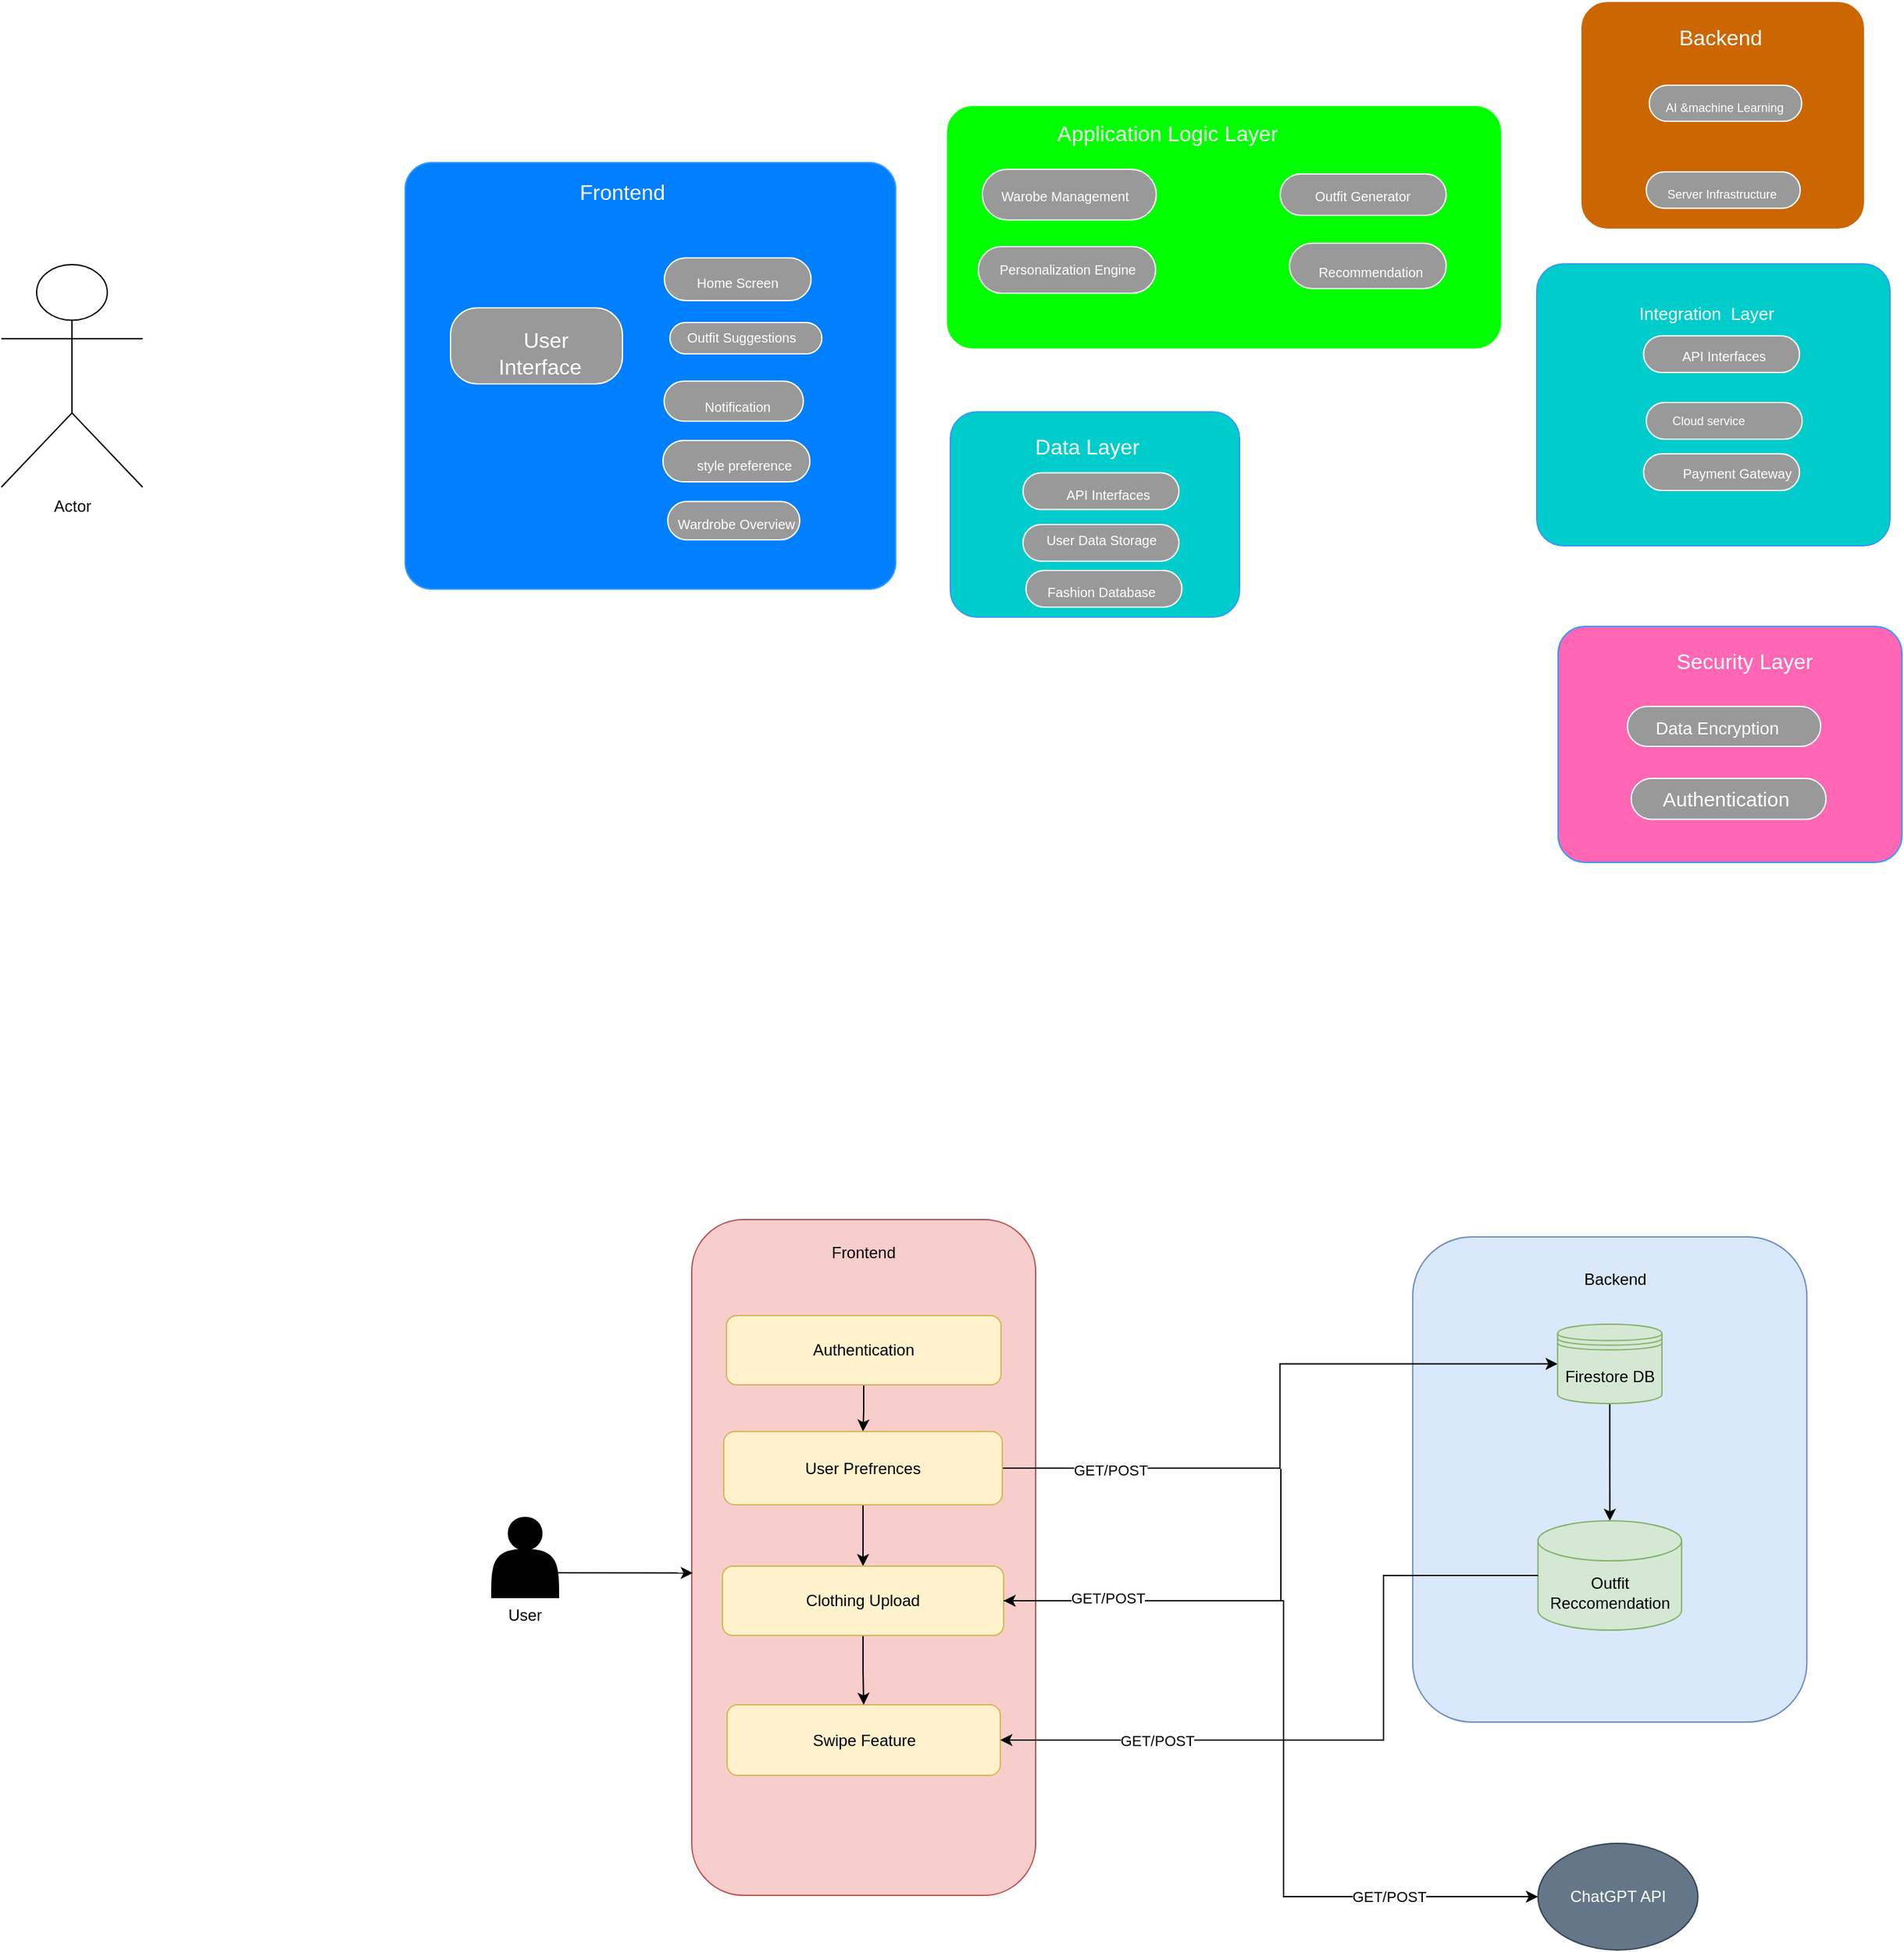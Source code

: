 <mxfile version="24.7.7">
  <diagram name="Page-1" id="jFtiHO4ad6jZevAUF7xw">
    <mxGraphModel dx="1594" dy="1760" grid="0" gridSize="10" guides="1" tooltips="1" connect="1" arrows="1" fold="1" page="0" pageScale="1" pageWidth="850" pageHeight="1100" math="0" shadow="0">
      <root>
        <mxCell id="0" />
        <mxCell id="1" parent="0" />
        <mxCell id="QwA7imb9_G3cZJTcEvYQ-18" value="" style="verticalLabelPosition=bottom;verticalAlign=top;html=1;shape=mxgraph.basic.rect;fillColor2=none;strokeWidth=1;size=20;indent=5;strokeColor=#FFFFFF;fillColor=#00FF00;rotation=0;rectStyle=rounded;" parent="1" vertex="1">
          <mxGeometry x="-238" y="-1055" width="416.75" height="183" as="geometry">
            <mxPoint x="-1" y="-1" as="offset" />
          </mxGeometry>
        </mxCell>
        <mxCell id="QwA7imb9_G3cZJTcEvYQ-128" value="" style="verticalLabelPosition=bottom;verticalAlign=top;html=1;shape=mxgraph.basic.rect;fillColor2=none;strokeWidth=1;size=20;indent=5;strokeColor=#3399FF;fillColor=#00CCCC;rotation=0;rectStyle=rounded;" parent="1" vertex="1">
          <mxGeometry x="-235" y="-825" width="217" height="154" as="geometry">
            <mxPoint x="-1" y="-1" as="offset" />
          </mxGeometry>
        </mxCell>
        <mxCell id="QwA7imb9_G3cZJTcEvYQ-142" value="" style="verticalLabelPosition=bottom;verticalAlign=top;html=1;shape=mxgraph.basic.rect;fillColor2=none;strokeWidth=1;size=20;indent=5;strokeColor=#FFFFFF;fillColor=#999999;rotation=0;rectStyle=rounded;" parent="1" vertex="1">
          <mxGeometry x="-180.49" y="-740.5" width="117" height="27.5" as="geometry">
            <mxPoint x="-1" y="-1" as="offset" />
          </mxGeometry>
        </mxCell>
        <mxCell id="QwA7imb9_G3cZJTcEvYQ-143" value="" style="verticalLabelPosition=bottom;verticalAlign=top;html=1;shape=mxgraph.basic.rect;fillColor2=none;strokeWidth=1;size=20;indent=5;strokeColor=#FFFFFF;fillColor=#999999;rotation=0;rectStyle=rounded;" parent="1" vertex="1">
          <mxGeometry x="-178.25" y="-706" width="117" height="27.5" as="geometry">
            <mxPoint x="-1" y="-1" as="offset" />
          </mxGeometry>
        </mxCell>
        <mxCell id="QwA7imb9_G3cZJTcEvYQ-130" value="" style="verticalLabelPosition=bottom;verticalAlign=top;html=1;shape=mxgraph.basic.rect;fillColor2=none;strokeWidth=1;size=20;indent=5;strokeColor=#3399FF;fillColor=#00CCCC;rotation=0;rectStyle=rounded;" parent="1" vertex="1">
          <mxGeometry x="205" y="-936" width="265" height="211.5" as="geometry">
            <mxPoint x="-1" y="-1" as="offset" />
          </mxGeometry>
        </mxCell>
        <mxCell id="QwA7imb9_G3cZJTcEvYQ-63" value="" style="verticalLabelPosition=bottom;verticalAlign=top;html=1;shape=mxgraph.basic.rect;fillColor2=none;strokeWidth=1;size=20;indent=5;strokeColor=#3399FF;fillColor=#FF66B3;rotation=0;rectStyle=rounded;" parent="1" vertex="1">
          <mxGeometry x="221" y="-664" width="258" height="177" as="geometry">
            <mxPoint x="-1" y="-1" as="offset" />
          </mxGeometry>
        </mxCell>
        <mxCell id="QwA7imb9_G3cZJTcEvYQ-15" value="" style="verticalLabelPosition=bottom;verticalAlign=top;html=1;shape=mxgraph.basic.rect;fillColor2=none;strokeWidth=1;size=20;indent=5;strokeColor=#FFFFFF;fillColor=#CC6600;rectStyle=rounded;" parent="1" vertex="1">
          <mxGeometry x="238" y="-1133" width="213" height="171" as="geometry" />
        </mxCell>
        <mxCell id="QwA7imb9_G3cZJTcEvYQ-96" value="" style="verticalLabelPosition=bottom;verticalAlign=top;html=1;shape=mxgraph.basic.rect;fillColor2=none;strokeWidth=1;size=20;indent=5;strokeColor=#FFFFFF;fillColor=#999999;rotation=0;rectStyle=rounded;" parent="1" vertex="1">
          <mxGeometry x="287.13" y="-1005" width="115.5" height="27.25" as="geometry">
            <mxPoint x="-1" y="-1" as="offset" />
          </mxGeometry>
        </mxCell>
        <mxCell id="QwA7imb9_G3cZJTcEvYQ-95" value="&lt;font style=&quot;font-size: 9px;&quot; color=&quot;#ffffff&quot;&gt;Server Infrastructure&lt;/font&gt;" style="text;strokeColor=none;fillColor=none;html=1;align=center;verticalAlign=middle;whiteSpace=wrap;rounded=0;fontSize=16;" parent="1" vertex="1">
          <mxGeometry x="284.63" y="-1002.12" width="118" height="21.5" as="geometry" />
        </mxCell>
        <mxCell id="QwA7imb9_G3cZJTcEvYQ-37" value="" style="verticalLabelPosition=bottom;verticalAlign=top;html=1;shape=mxgraph.basic.rect;fillColor2=none;strokeWidth=1;size=20;indent=5;strokeColor=#FFFFFF;fillColor=#999999;rotation=0;rectStyle=rounded;" parent="1" vertex="1">
          <mxGeometry x="12.5" y="-1003.5" width="124.5" height="31" as="geometry">
            <mxPoint x="-1" y="-1" as="offset" />
          </mxGeometry>
        </mxCell>
        <mxCell id="QwA7imb9_G3cZJTcEvYQ-12" value="&lt;div&gt;&lt;font style=&quot;font-size: 13px;&quot; color=&quot;#ffffff&quot;&gt;Integration&amp;nbsp; Layer&lt;/font&gt;&lt;/div&gt;" style="text;strokeColor=none;fillColor=none;html=1;align=center;verticalAlign=middle;whiteSpace=wrap;rounded=0;fontSize=16;sketch=1;curveFitting=1;jiggle=2;" parent="1" vertex="1">
          <mxGeometry x="265" y="-917.5" width="134.75" height="35" as="geometry" />
        </mxCell>
        <mxCell id="QwA7imb9_G3cZJTcEvYQ-13" value="" style="verticalLabelPosition=bottom;verticalAlign=top;html=1;shape=mxgraph.basic.rect;fillColor2=none;strokeWidth=1;size=20;indent=5;strokeColor=#3399FF;fillColor=#007FFF;rotation=0;rectStyle=rounded;" parent="1" vertex="1">
          <mxGeometry x="-644" y="-1012" width="368" height="320" as="geometry">
            <mxPoint x="-1" y="-1" as="offset" />
          </mxGeometry>
        </mxCell>
        <mxCell id="QwA7imb9_G3cZJTcEvYQ-17" value="&lt;font color=&quot;#ffffff&quot;&gt;Frontend&lt;/font&gt;" style="text;strokeColor=none;fillColor=none;html=1;align=center;verticalAlign=middle;whiteSpace=wrap;rounded=0;fontSize=16;" parent="1" vertex="1">
          <mxGeometry x="-511" y="-1005" width="60" height="30" as="geometry" />
        </mxCell>
        <mxCell id="QwA7imb9_G3cZJTcEvYQ-20" value="" style="verticalLabelPosition=bottom;verticalAlign=top;html=1;shape=mxgraph.basic.rect;fillColor2=none;strokeWidth=1;size=20;indent=5;strokeColor=#FFFFFF;fillColor=#999999;rotation=0;rectStyle=rounded;" parent="1" vertex="1">
          <mxGeometry x="-605" y="-953" width="129" height="57" as="geometry">
            <mxPoint x="-1" y="-1" as="offset" />
          </mxGeometry>
        </mxCell>
        <mxCell id="QwA7imb9_G3cZJTcEvYQ-22" value="" style="verticalLabelPosition=bottom;verticalAlign=top;html=1;shape=mxgraph.basic.rect;fillColor2=none;strokeWidth=1;size=20;indent=5;strokeColor=#FFFFFF;fillColor=#999999;rotation=0;rectStyle=rounded;" parent="1" vertex="1">
          <mxGeometry x="-432" y="-878" width="104.5" height="30" as="geometry">
            <mxPoint x="-1" y="-1" as="offset" />
          </mxGeometry>
        </mxCell>
        <mxCell id="QwA7imb9_G3cZJTcEvYQ-23" value="" style="verticalLabelPosition=bottom;verticalAlign=top;html=1;shape=mxgraph.basic.rect;fillColor2=none;strokeWidth=1;size=20;indent=5;strokeColor=#FFFFFF;fillColor=#999999;rotation=0;rectStyle=rounded;" parent="1" vertex="1">
          <mxGeometry x="-353" y="-750" width="69" height="27.5" as="geometry">
            <mxPoint x="-1" y="-1" as="offset" />
          </mxGeometry>
        </mxCell>
        <mxCell id="QwA7imb9_G3cZJTcEvYQ-24" value="" style="verticalLabelPosition=bottom;verticalAlign=top;html=1;shape=mxgraph.basic.rect;fillColor2=none;strokeWidth=1;size=20;indent=5;strokeColor=#FFFFFF;fillColor=#999999;rotation=0;rectStyle=rounded;" parent="1" vertex="1">
          <mxGeometry x="-432" y="-926.5" width="114" height="23.5" as="geometry">
            <mxPoint x="-1" y="-1" as="offset" />
          </mxGeometry>
        </mxCell>
        <mxCell id="QwA7imb9_G3cZJTcEvYQ-26" value="&lt;font color=&quot;#ffffff&quot;&gt;&amp;nbsp;User Interface&amp;nbsp;&lt;/font&gt;" style="text;strokeColor=none;fillColor=none;html=1;align=center;verticalAlign=middle;whiteSpace=wrap;rounded=0;fontSize=16;" parent="1" vertex="1">
          <mxGeometry x="-587" y="-951" width="93" height="53" as="geometry" />
        </mxCell>
        <mxCell id="QwA7imb9_G3cZJTcEvYQ-27" value="&lt;font color=&quot;#ffffff&quot;&gt;&amp;nbsp;User Interface&amp;nbsp;&lt;/font&gt;" style="text;strokeColor=none;fillColor=none;html=1;align=center;verticalAlign=middle;whiteSpace=wrap;rounded=0;fontSize=16;" parent="1" vertex="1">
          <mxGeometry x="-479" y="-775.5" width="93" height="53" as="geometry" />
        </mxCell>
        <mxCell id="QwA7imb9_G3cZJTcEvYQ-28" value="" style="verticalLabelPosition=bottom;verticalAlign=top;html=1;shape=mxgraph.basic.rect;fillColor2=none;strokeWidth=1;size=20;indent=5;strokeColor=#FFFFFF;fillColor=#999999;rotation=0;rectStyle=rounded;" parent="1" vertex="1">
          <mxGeometry x="-426" y="-979" width="110" height="32" as="geometry">
            <mxPoint x="-1" y="-1" as="offset" />
          </mxGeometry>
        </mxCell>
        <mxCell id="QwA7imb9_G3cZJTcEvYQ-29" value="&lt;font style=&quot;font-size: 10px;&quot; color=&quot;#ffffff&quot;&gt;&amp;nbsp;User Interface&amp;nbsp;&lt;/font&gt;" style="text;strokeColor=none;fillColor=none;html=1;align=center;verticalAlign=middle;whiteSpace=wrap;rounded=0;fontSize=16;" parent="1" vertex="1">
          <mxGeometry x="-407.25" y="-982" width="81" height="35" as="geometry" />
        </mxCell>
        <mxCell id="QwA7imb9_G3cZJTcEvYQ-30" value="&lt;font style=&quot;font-size: 10px;&quot; color=&quot;#ffffff&quot;&gt;&amp;nbsp;User Interface&amp;nbsp;&lt;/font&gt;" style="text;strokeColor=none;fillColor=none;html=1;align=center;verticalAlign=middle;whiteSpace=wrap;rounded=0;fontSize=16;" parent="1" vertex="1">
          <mxGeometry x="-418.75" y="-943.25" width="92.5" height="57" as="geometry" />
        </mxCell>
        <mxCell id="QwA7imb9_G3cZJTcEvYQ-31" value="&lt;font style=&quot;font-size: 10px;&quot; color=&quot;#ffffff&quot;&gt;&amp;nbsp;User Interface&amp;nbsp;&lt;/font&gt;" style="text;strokeColor=none;fillColor=none;html=1;align=center;verticalAlign=middle;whiteSpace=wrap;rounded=0;fontSize=16;" parent="1" vertex="1">
          <mxGeometry x="-426.25" y="-889.5" width="93" height="53" as="geometry" />
        </mxCell>
        <mxCell id="QwA7imb9_G3cZJTcEvYQ-32" value="" style="verticalLabelPosition=bottom;verticalAlign=top;html=1;shape=mxgraph.basic.rect;fillColor2=none;strokeWidth=1;size=20;indent=5;strokeColor=#FFFFFF;fillColor=#999999;rotation=0;rectStyle=rounded;" parent="1" vertex="1">
          <mxGeometry x="-437" y="-832.5" width="83" height="30.5" as="geometry">
            <mxPoint x="-1" y="-1" as="offset" />
          </mxGeometry>
        </mxCell>
        <mxCell id="QwA7imb9_G3cZJTcEvYQ-33" value="" style="verticalLabelPosition=bottom;verticalAlign=top;html=1;shape=mxgraph.basic.rect;fillColor2=none;strokeWidth=1;size=20;indent=5;strokeColor=#FFFFFF;fillColor=#999999;rotation=0;rectStyle=rounded;" parent="1" vertex="1">
          <mxGeometry x="-623.5" y="-849.25" width="166" height="64" as="geometry">
            <mxPoint x="-1" y="-1" as="offset" />
          </mxGeometry>
        </mxCell>
        <mxCell id="QwA7imb9_G3cZJTcEvYQ-60" value="" style="verticalLabelPosition=bottom;verticalAlign=top;html=1;shape=mxgraph.basic.rect;fillColor2=none;strokeWidth=1;size=20;indent=5;strokeColor=#3399FF;fillColor=#007FFF;rotation=0;rectStyle=rounded;" parent="1" vertex="1">
          <mxGeometry x="-644" y="-1012" width="368" height="320" as="geometry">
            <mxPoint x="-1" y="-1" as="offset" />
          </mxGeometry>
        </mxCell>
        <mxCell id="QwA7imb9_G3cZJTcEvYQ-62" value="&lt;font color=&quot;#ffffff&quot;&gt;Frontend&lt;/font&gt;" style="text;strokeColor=none;fillColor=none;html=1;align=center;verticalAlign=middle;whiteSpace=wrap;rounded=0;fontSize=16;" parent="1" vertex="1">
          <mxGeometry x="-511" y="-1005" width="60" height="30" as="geometry" />
        </mxCell>
        <mxCell id="QwA7imb9_G3cZJTcEvYQ-64" value="&lt;font color=&quot;#ffffff&quot;&gt;Backend&lt;/font&gt;" style="text;strokeColor=none;fillColor=none;html=1;align=center;verticalAlign=middle;whiteSpace=wrap;rounded=0;fontSize=16;" parent="1" vertex="1">
          <mxGeometry x="313" y="-1121" width="60" height="30" as="geometry" />
        </mxCell>
        <mxCell id="QwA7imb9_G3cZJTcEvYQ-65" value="" style="verticalLabelPosition=bottom;verticalAlign=top;html=1;shape=mxgraph.basic.rect;fillColor2=none;strokeWidth=1;size=20;indent=5;strokeColor=#FFFFFF;fillColor=#999999;rotation=0;rectStyle=rounded;" parent="1" vertex="1">
          <mxGeometry x="-610" y="-903" width="129" height="57" as="geometry">
            <mxPoint x="-1" y="-1" as="offset" />
          </mxGeometry>
        </mxCell>
        <mxCell id="QwA7imb9_G3cZJTcEvYQ-66" value="" style="verticalLabelPosition=bottom;verticalAlign=top;html=1;shape=mxgraph.basic.rect;fillColor2=none;strokeWidth=1;size=20;indent=5;strokeColor=#FFFFFF;fillColor=#999999;rotation=0;rectStyle=rounded;" parent="1" vertex="1">
          <mxGeometry x="-449.75" y="-848" width="104.5" height="30" as="geometry">
            <mxPoint x="-1" y="-1" as="offset" />
          </mxGeometry>
        </mxCell>
        <mxCell id="QwA7imb9_G3cZJTcEvYQ-68" value="" style="verticalLabelPosition=bottom;verticalAlign=top;html=1;shape=mxgraph.basic.rect;fillColor2=none;strokeWidth=1;size=20;indent=5;strokeColor=#FFFFFF;fillColor=#999999;rotation=0;rectStyle=rounded;" parent="1" vertex="1">
          <mxGeometry x="-445.37" y="-892" width="114" height="23.5" as="geometry">
            <mxPoint x="-1" y="-1" as="offset" />
          </mxGeometry>
        </mxCell>
        <mxCell id="QwA7imb9_G3cZJTcEvYQ-69" value="&lt;font color=&quot;#ffffff&quot;&gt;&amp;nbsp;User Interface&amp;nbsp;&lt;/font&gt;" style="text;strokeColor=none;fillColor=none;html=1;align=center;verticalAlign=middle;whiteSpace=wrap;rounded=0;fontSize=16;" parent="1" vertex="1">
          <mxGeometry x="-587" y="-896" width="93" height="53" as="geometry" />
        </mxCell>
        <mxCell id="QwA7imb9_G3cZJTcEvYQ-71" value="" style="verticalLabelPosition=bottom;verticalAlign=top;html=1;shape=mxgraph.basic.rect;fillColor2=none;strokeWidth=1;size=20;indent=5;strokeColor=#FFFFFF;fillColor=#999999;rotation=0;rectStyle=rounded;" parent="1" vertex="1">
          <mxGeometry x="-449.5" y="-940.5" width="110" height="32" as="geometry">
            <mxPoint x="-1" y="-1" as="offset" />
          </mxGeometry>
        </mxCell>
        <mxCell id="QwA7imb9_G3cZJTcEvYQ-72" value="&lt;font style=&quot;font-size: 10px;&quot; color=&quot;#ffffff&quot;&gt;Home Screen&lt;/font&gt;" style="text;strokeColor=none;fillColor=none;html=1;align=center;verticalAlign=middle;whiteSpace=wrap;rounded=0;fontSize=16;" parent="1" vertex="1">
          <mxGeometry x="-435" y="-942" width="81" height="35" as="geometry" />
        </mxCell>
        <mxCell id="QwA7imb9_G3cZJTcEvYQ-73" value="&lt;font color=&quot;#ffffff&quot;&gt;&lt;span style=&quot;font-size: 10px;&quot;&gt;Outfit Suggestions&lt;/span&gt;&lt;/font&gt;" style="text;strokeColor=none;fillColor=none;html=1;align=center;verticalAlign=middle;whiteSpace=wrap;rounded=0;fontSize=16;" parent="1" vertex="1">
          <mxGeometry x="-437.75" y="-911.5" width="92.5" height="57" as="geometry" />
        </mxCell>
        <mxCell id="QwA7imb9_G3cZJTcEvYQ-74" value="&lt;font color=&quot;#ffffff&quot;&gt;&lt;span style=&quot;font-size: 10px;&quot;&gt;Notification&lt;/span&gt;&lt;/font&gt;" style="text;strokeColor=none;fillColor=none;html=1;align=center;verticalAlign=middle;whiteSpace=wrap;rounded=0;fontSize=16;" parent="1" vertex="1">
          <mxGeometry x="-441" y="-857.5" width="93" height="53" as="geometry" />
        </mxCell>
        <mxCell id="QwA7imb9_G3cZJTcEvYQ-75" value="" style="verticalLabelPosition=bottom;verticalAlign=top;html=1;shape=mxgraph.basic.rect;fillColor2=none;strokeWidth=1;size=20;indent=19.6;strokeColor=#FFFFFF;fillColor=#999999;rotation=0;rectStyle=rounded;" parent="1" vertex="1">
          <mxGeometry x="-450.62" y="-803.5" width="110.25" height="31" as="geometry">
            <mxPoint x="-1" y="-1" as="offset" />
          </mxGeometry>
        </mxCell>
        <mxCell id="QwA7imb9_G3cZJTcEvYQ-76" value="" style="verticalLabelPosition=bottom;verticalAlign=top;html=1;shape=mxgraph.basic.rect;fillColor2=none;strokeWidth=1;size=20;indent=5;strokeColor=#FFFFFF;fillColor=#999999;rotation=0;rectStyle=rounded;" parent="1" vertex="1">
          <mxGeometry x="-447" y="-757.75" width="99" height="28.75" as="geometry">
            <mxPoint x="-1" y="-1" as="offset" />
          </mxGeometry>
        </mxCell>
        <mxCell id="QwA7imb9_G3cZJTcEvYQ-77" value="&lt;font style=&quot;font-size: 10px;&quot; color=&quot;#ffffff&quot;&gt;Wardrobe Overview&lt;/font&gt;" style="text;strokeColor=none;fillColor=none;html=1;align=center;verticalAlign=middle;whiteSpace=wrap;rounded=0;fontSize=16;" parent="1" vertex="1">
          <mxGeometry x="-473.38" y="-769.87" width="155.38" height="53" as="geometry" />
        </mxCell>
        <mxCell id="QwA7imb9_G3cZJTcEvYQ-79" value="&lt;font style=&quot;font-size: 10px;&quot; color=&quot;#ffffff&quot;&gt;style preference&amp;nbsp;&lt;/font&gt;" style="text;strokeColor=none;fillColor=none;html=1;align=center;verticalAlign=middle;whiteSpace=wrap;rounded=0;fontSize=16;" parent="1" vertex="1">
          <mxGeometry x="-436.37" y="-812.5" width="96" height="50" as="geometry" />
        </mxCell>
        <mxCell id="QwA7imb9_G3cZJTcEvYQ-91" value="&lt;font style=&quot;font-size: 16px;&quot; color=&quot;#ffffff&quot;&gt;Security Layer&lt;/font&gt;" style="text;strokeColor=none;fillColor=none;html=1;align=center;verticalAlign=middle;whiteSpace=wrap;rounded=0;fontSize=16;" parent="1" vertex="1">
          <mxGeometry x="289.37" y="-668" width="143.5" height="59" as="geometry" />
        </mxCell>
        <mxCell id="QwA7imb9_G3cZJTcEvYQ-92" value="" style="verticalLabelPosition=bottom;verticalAlign=top;html=1;shape=mxgraph.basic.rect;fillColor2=none;strokeWidth=1;size=20;indent=5;strokeColor=#FFFFFF;fillColor=#999999;rotation=0;rectStyle=rounded;" parent="1" vertex="1">
          <mxGeometry x="289.37" y="-1070" width="114.37" height="27" as="geometry">
            <mxPoint x="-1" y="-1" as="offset" />
          </mxGeometry>
        </mxCell>
        <mxCell id="QwA7imb9_G3cZJTcEvYQ-93" value="&lt;font style=&quot;font-size: 9px;&quot; color=&quot;#ffffff&quot;&gt;AI &amp;amp;machine Learning&lt;/font&gt;" style="text;strokeColor=none;fillColor=none;html=1;align=center;verticalAlign=middle;whiteSpace=wrap;rounded=0;fontSize=16;" parent="1" vertex="1">
          <mxGeometry x="282.63" y="-1077.37" width="126" height="41.75" as="geometry" />
        </mxCell>
        <mxCell id="QwA7imb9_G3cZJTcEvYQ-97" value="" style="verticalLabelPosition=bottom;verticalAlign=top;html=1;shape=mxgraph.basic.rect;fillColor2=none;strokeWidth=1;size=20;indent=5;strokeColor=#FFFFFF;fillColor=#999999;rotation=0;rectStyle=rounded;" parent="1" vertex="1">
          <mxGeometry x="273" y="-604" width="145" height="30" as="geometry">
            <mxPoint x="-1" y="-1" as="offset" />
          </mxGeometry>
        </mxCell>
        <mxCell id="QwA7imb9_G3cZJTcEvYQ-94" value="&lt;font style=&quot;font-size: 13px;&quot;&gt;&lt;font style=&quot;font-size: 13px;&quot; color=&quot;#ffffff&quot;&gt;Data Encry&lt;/font&gt;&lt;font style=&quot;font-size: 13px;&quot; color=&quot;#ffffff&quot;&gt;ption&lt;/font&gt;&lt;/font&gt;" style="text;strokeColor=none;fillColor=none;html=1;align=center;verticalAlign=middle;whiteSpace=wrap;rounded=0;fontSize=16;" parent="1" vertex="1">
          <mxGeometry x="223" y="-597.5" width="234.75" height="17" as="geometry" />
        </mxCell>
        <mxCell id="QwA7imb9_G3cZJTcEvYQ-104" value="" style="verticalLabelPosition=bottom;verticalAlign=top;html=1;shape=mxgraph.basic.rect;fillColor2=none;strokeWidth=1;size=20;indent=5;strokeColor=#FFFFFF;fillColor=#999999;rotation=0;rectStyle=rounded;" parent="1" vertex="1">
          <mxGeometry x="275.81" y="-550" width="146.19" height="30.75" as="geometry">
            <mxPoint x="-1" y="-1" as="offset" />
          </mxGeometry>
        </mxCell>
        <mxCell id="QwA7imb9_G3cZJTcEvYQ-105" value="&lt;font style=&quot;font-size: 15px;&quot; color=&quot;#ffffff&quot;&gt;Authentication&lt;/font&gt;" style="text;strokeColor=none;fillColor=none;html=1;align=center;verticalAlign=middle;whiteSpace=wrap;rounded=0;fontSize=16;" parent="1" vertex="1">
          <mxGeometry x="313" y="-543.12" width="67.5" height="17" as="geometry" />
        </mxCell>
        <mxCell id="QwA7imb9_G3cZJTcEvYQ-107" value="" style="verticalLabelPosition=bottom;verticalAlign=top;html=1;shape=mxgraph.basic.rect;fillColor2=none;strokeWidth=1;size=20;indent=5;strokeColor=#FFFFFF;fillColor=#999999;rotation=0;rectStyle=rounded;" parent="1" vertex="1">
          <mxGeometry x="285.13" y="-882" width="117" height="27.5" as="geometry">
            <mxPoint x="-1" y="-1" as="offset" />
          </mxGeometry>
        </mxCell>
        <mxCell id="QwA7imb9_G3cZJTcEvYQ-108" value="&lt;font size=&quot;1&quot; color=&quot;#ffffff&quot;&gt;API Interfaces&lt;/font&gt;" style="text;strokeColor=none;fillColor=none;html=1;align=center;verticalAlign=middle;whiteSpace=wrap;rounded=0;fontSize=16;" parent="1" vertex="1">
          <mxGeometry x="289.37" y="-878" width="112.51" height="17" as="geometry" />
        </mxCell>
        <mxCell id="QwA7imb9_G3cZJTcEvYQ-125" value="" style="verticalLabelPosition=bottom;verticalAlign=top;html=1;shape=mxgraph.basic.rect;fillColor2=none;strokeWidth=1;size=20;indent=5;strokeColor=#FFFFFF;fillColor=#999999;rotation=0;rectStyle=rounded;" parent="1" vertex="1">
          <mxGeometry x="-211" y="-1007" width="130.5" height="38" as="geometry">
            <mxPoint x="-1" y="-1" as="offset" />
          </mxGeometry>
        </mxCell>
        <mxCell id="QwA7imb9_G3cZJTcEvYQ-126" value="&lt;font color=&quot;#ffffff&quot;&gt;Application Logic Layer&lt;/font&gt;" style="text;strokeColor=none;fillColor=none;html=1;align=center;verticalAlign=middle;whiteSpace=wrap;rounded=0;fontSize=16;" parent="1" vertex="1">
          <mxGeometry x="-167.49" y="-1055" width="190.49" height="42" as="geometry" />
        </mxCell>
        <mxCell id="QwA7imb9_G3cZJTcEvYQ-129" value="&lt;div&gt;&lt;font color=&quot;#ffffff&quot;&gt;Data Layer&amp;nbsp;&lt;/font&gt;&lt;/div&gt;" style="text;strokeColor=none;fillColor=none;html=1;align=center;verticalAlign=middle;whiteSpace=wrap;rounded=0;fontSize=16;sketch=1;curveFitting=1;jiggle=2;" parent="1" vertex="1">
          <mxGeometry x="-180.5" y="-814" width="100" height="30" as="geometry" />
        </mxCell>
        <mxCell id="QwA7imb9_G3cZJTcEvYQ-133" value="" style="verticalLabelPosition=bottom;verticalAlign=top;html=1;shape=mxgraph.basic.rect;fillColor2=none;strokeWidth=1;size=20;indent=5;strokeColor=#FFFFFF;fillColor=#999999;rotation=0;rectStyle=rounded;" parent="1" vertex="1">
          <mxGeometry x="287.13" y="-832" width="117" height="27.5" as="geometry">
            <mxPoint x="-1" y="-1" as="offset" />
          </mxGeometry>
        </mxCell>
        <mxCell id="QwA7imb9_G3cZJTcEvYQ-134" value="" style="verticalLabelPosition=bottom;verticalAlign=top;html=1;shape=mxgraph.basic.rect;fillColor2=none;strokeWidth=1;size=20;indent=5;strokeColor=#FFFFFF;fillColor=#999999;rotation=0;rectStyle=rounded;" parent="1" vertex="1">
          <mxGeometry x="285.13" y="-793.5" width="117" height="27.5" as="geometry">
            <mxPoint x="-1" y="-1" as="offset" />
          </mxGeometry>
        </mxCell>
        <mxCell id="QwA7imb9_G3cZJTcEvYQ-135" value="&lt;font style=&quot;font-size: 9px;&quot; color=&quot;#ffffff&quot;&gt;Cloud service&lt;/font&gt;" style="text;strokeColor=none;fillColor=none;html=1;align=center;verticalAlign=middle;whiteSpace=wrap;rounded=0;fontSize=16;" parent="1" vertex="1">
          <mxGeometry x="270.13" y="-829.5" width="127.51" height="17" as="geometry" />
        </mxCell>
        <mxCell id="QwA7imb9_G3cZJTcEvYQ-136" value="" style="verticalLabelPosition=bottom;verticalAlign=top;html=1;shape=mxgraph.basic.rect;fillColor2=none;strokeWidth=1;size=20;indent=5;strokeColor=#FFFFFF;fillColor=#999999;rotation=0;rectStyle=rounded;" parent="1" vertex="1">
          <mxGeometry x="-180.5" y="-779.25" width="117" height="27.5" as="geometry">
            <mxPoint x="-1" y="-1" as="offset" />
          </mxGeometry>
        </mxCell>
        <mxCell id="QwA7imb9_G3cZJTcEvYQ-137" value="&lt;font size=&quot;1&quot; color=&quot;#ffffff&quot;&gt;Payment Gateway&lt;/font&gt;" style="text;strokeColor=none;fillColor=none;html=1;align=center;verticalAlign=middle;whiteSpace=wrap;rounded=0;fontSize=16;" parent="1" vertex="1">
          <mxGeometry x="298.62" y="-789.5" width="112.51" height="17" as="geometry" />
        </mxCell>
        <mxCell id="QwA7imb9_G3cZJTcEvYQ-138" value="&lt;font size=&quot;1&quot; color=&quot;#ffffff&quot;&gt;API Interfaces&lt;/font&gt;" style="text;strokeColor=none;fillColor=none;html=1;align=center;verticalAlign=middle;whiteSpace=wrap;rounded=0;fontSize=16;" parent="1" vertex="1">
          <mxGeometry x="-172.75" y="-774" width="112.51" height="17" as="geometry" />
        </mxCell>
        <mxCell id="QwA7imb9_G3cZJTcEvYQ-141" value="&lt;font size=&quot;1&quot; color=&quot;#ffffff&quot;&gt;Fashion Database&lt;/font&gt;" style="text;strokeColor=none;fillColor=none;html=1;align=center;verticalAlign=middle;whiteSpace=wrap;rounded=0;fontSize=16;" parent="1" vertex="1">
          <mxGeometry x="-178.25" y="-700.75" width="112.51" height="17" as="geometry" />
        </mxCell>
        <mxCell id="QwA7imb9_G3cZJTcEvYQ-139" value="&lt;font size=&quot;1&quot; color=&quot;#ffffff&quot;&gt;User Data Storage&lt;/font&gt;" style="text;strokeColor=none;fillColor=none;html=1;align=center;verticalAlign=middle;whiteSpace=wrap;rounded=0;fontSize=16;" parent="1" vertex="1">
          <mxGeometry x="-178.25" y="-740" width="112.51" height="17" as="geometry" />
        </mxCell>
        <mxCell id="QwA7imb9_G3cZJTcEvYQ-144" style="edgeStyle=none;curved=1;rounded=0;orthogonalLoop=1;jettySize=auto;html=1;exitX=0.75;exitY=1;exitDx=0;exitDy=0;fontSize=12;startSize=8;endSize=8;" parent="1" source="QwA7imb9_G3cZJTcEvYQ-139" target="QwA7imb9_G3cZJTcEvYQ-139" edge="1">
          <mxGeometry relative="1" as="geometry" />
        </mxCell>
        <mxCell id="QwA7imb9_G3cZJTcEvYQ-145" value="&lt;font size=&quot;1&quot; color=&quot;#ffffff&quot;&gt;Warobe Management&amp;nbsp;&lt;/font&gt;" style="text;strokeColor=none;fillColor=none;html=1;align=center;verticalAlign=middle;whiteSpace=wrap;rounded=0;fontSize=16;" parent="1" vertex="1">
          <mxGeometry x="-204" y="-998" width="112.51" height="17" as="geometry" />
        </mxCell>
        <mxCell id="QwA7imb9_G3cZJTcEvYQ-146" value="" style="verticalLabelPosition=bottom;verticalAlign=top;html=1;shape=mxgraph.basic.rect;fillColor2=none;strokeWidth=1;size=20;indent=5;strokeColor=#FFFFFF;fillColor=#999999;rotation=0;rectStyle=rounded;" parent="1" vertex="1">
          <mxGeometry x="-214" y="-949" width="133" height="35" as="geometry">
            <mxPoint x="-1" y="-1" as="offset" />
          </mxGeometry>
        </mxCell>
        <mxCell id="QwA7imb9_G3cZJTcEvYQ-148" value="" style="verticalLabelPosition=bottom;verticalAlign=top;html=1;shape=mxgraph.basic.rect;fillColor2=none;strokeWidth=1;size=20;indent=5;strokeColor=#FFFFFF;fillColor=#999999;rotation=0;rectStyle=rounded;" parent="1" vertex="1">
          <mxGeometry x="19.5" y="-951.5" width="117.5" height="34" as="geometry">
            <mxPoint x="-1" y="-1" as="offset" />
          </mxGeometry>
        </mxCell>
        <mxCell id="QwA7imb9_G3cZJTcEvYQ-149" value="&lt;font size=&quot;1&quot; color=&quot;#ffffff&quot;&gt;Outfit Generator&lt;/font&gt;" style="text;strokeColor=none;fillColor=none;html=1;align=center;verticalAlign=middle;whiteSpace=wrap;rounded=0;fontSize=16;" parent="1" vertex="1">
          <mxGeometry x="18.49" y="-998" width="112.51" height="17" as="geometry" />
        </mxCell>
        <mxCell id="QwA7imb9_G3cZJTcEvYQ-150" value="&lt;font size=&quot;1&quot; color=&quot;#ffffff&quot;&gt;Recommendation&lt;/font&gt;" style="text;strokeColor=none;fillColor=none;html=1;align=center;verticalAlign=middle;whiteSpace=wrap;rounded=0;fontSize=16;" parent="1" vertex="1">
          <mxGeometry x="24.49" y="-940.5" width="112.51" height="17" as="geometry" />
        </mxCell>
        <mxCell id="QwA7imb9_G3cZJTcEvYQ-151" value="&lt;font size=&quot;1&quot; color=&quot;#ffffff&quot;&gt;Personalization Engine&amp;nbsp;&lt;/font&gt;" style="text;strokeColor=none;fillColor=none;html=1;align=center;verticalAlign=middle;whiteSpace=wrap;rounded=0;fontSize=16;" parent="1" vertex="1">
          <mxGeometry x="-202.01" y="-943" width="112.51" height="17" as="geometry" />
        </mxCell>
        <mxCell id="QwA7imb9_G3cZJTcEvYQ-155" style="edgeStyle=none;curved=1;rounded=0;orthogonalLoop=1;jettySize=auto;html=1;exitX=0.75;exitY=0;exitDx=0;exitDy=0;fontSize=12;startSize=8;endSize=8;" parent="1" source="QwA7imb9_G3cZJTcEvYQ-73" target="QwA7imb9_G3cZJTcEvYQ-73" edge="1">
          <mxGeometry relative="1" as="geometry" />
        </mxCell>
        <mxCell id="C59m4Yq-gSfsZeKXXyEo-3" value="" style="rounded=1;whiteSpace=wrap;html=1;fillColor=#f8cecc;strokeColor=#b85450;" parent="1" vertex="1">
          <mxGeometry x="-429" y="-219" width="258" height="507" as="geometry" />
        </mxCell>
        <mxCell id="C59m4Yq-gSfsZeKXXyEo-4" value="&lt;p style=&quot;line-height: 120%;&quot;&gt;&lt;br&gt;&lt;/p&gt;" style="rounded=1;whiteSpace=wrap;html=1;fillColor=#dae8fc;strokeColor=#6c8ebf;align=left;" parent="1" vertex="1">
          <mxGeometry x="111.89" y="-206" width="295.74" height="364" as="geometry" />
        </mxCell>
        <mxCell id="C59m4Yq-gSfsZeKXXyEo-5" value="Backend" style="text;html=1;align=center;verticalAlign=middle;whiteSpace=wrap;rounded=0;" parent="1" vertex="1">
          <mxGeometry x="234.13" y="-189" width="60" height="30" as="geometry" />
        </mxCell>
        <mxCell id="C59m4Yq-gSfsZeKXXyEo-6" value="Frontend" style="text;html=1;align=center;verticalAlign=middle;whiteSpace=wrap;rounded=0;" parent="1" vertex="1">
          <mxGeometry x="-330" y="-209" width="60" height="30" as="geometry" />
        </mxCell>
        <mxCell id="C59m4Yq-gSfsZeKXXyEo-7" value="&lt;br&gt;&lt;br&gt;&lt;br&gt;&lt;br&gt;&lt;br&gt;&lt;br&gt;User" style="shape=actor;whiteSpace=wrap;html=1;fillColor=#000000;rounded=1;" parent="1" vertex="1">
          <mxGeometry x="-579" y="4.5" width="50" height="60" as="geometry" />
        </mxCell>
        <mxCell id="C59m4Yq-gSfsZeKXXyEo-9" value="" style="endArrow=classic;html=1;rounded=0;entryX=0.003;entryY=0.523;entryDx=0;entryDy=0;entryPerimeter=0;" parent="1" target="C59m4Yq-gSfsZeKXXyEo-3" edge="1">
          <mxGeometry width="50" height="50" relative="1" as="geometry">
            <mxPoint x="-532" y="46" as="sourcePoint" />
            <mxPoint x="-463" y="38" as="targetPoint" />
          </mxGeometry>
        </mxCell>
        <mxCell id="C59m4Yq-gSfsZeKXXyEo-13" value="" style="edgeStyle=orthogonalEdgeStyle;rounded=0;orthogonalLoop=1;jettySize=auto;html=1;" parent="1" source="C59m4Yq-gSfsZeKXXyEo-10" target="C59m4Yq-gSfsZeKXXyEo-11" edge="1">
          <mxGeometry relative="1" as="geometry" />
        </mxCell>
        <mxCell id="C59m4Yq-gSfsZeKXXyEo-10" value="Authentication" style="rounded=1;whiteSpace=wrap;html=1;fillColor=#fff2cc;strokeColor=#d6b656;" parent="1" vertex="1">
          <mxGeometry x="-403" y="-147" width="206" height="52" as="geometry" />
        </mxCell>
        <mxCell id="C59m4Yq-gSfsZeKXXyEo-18" value="" style="edgeStyle=orthogonalEdgeStyle;rounded=0;orthogonalLoop=1;jettySize=auto;html=1;" parent="1" source="C59m4Yq-gSfsZeKXXyEo-11" target="C59m4Yq-gSfsZeKXXyEo-17" edge="1">
          <mxGeometry relative="1" as="geometry" />
        </mxCell>
        <mxCell id="C59m4Yq-gSfsZeKXXyEo-26" value="" style="edgeStyle=orthogonalEdgeStyle;rounded=0;orthogonalLoop=1;jettySize=auto;html=1;entryX=0;entryY=0.5;entryDx=0;entryDy=0;" parent="1" source="C59m4Yq-gSfsZeKXXyEo-11" target="C59m4Yq-gSfsZeKXXyEo-22" edge="1">
          <mxGeometry relative="1" as="geometry">
            <mxPoint x="67" y="-101" as="targetPoint" />
          </mxGeometry>
        </mxCell>
        <mxCell id="C59m4Yq-gSfsZeKXXyEo-41" value="GET/POST" style="edgeLabel;html=1;align=center;verticalAlign=middle;resizable=0;points=[];" parent="C59m4Yq-gSfsZeKXXyEo-26" vertex="1" connectable="0">
          <mxGeometry x="-0.672" y="-1" relative="1" as="geometry">
            <mxPoint as="offset" />
          </mxGeometry>
        </mxCell>
        <mxCell id="C59m4Yq-gSfsZeKXXyEo-11" value="User Prefrences" style="rounded=1;whiteSpace=wrap;html=1;fillColor=#fff2cc;strokeColor=#d6b656;" parent="1" vertex="1">
          <mxGeometry x="-405" y="-60" width="209" height="55" as="geometry" />
        </mxCell>
        <mxCell id="C59m4Yq-gSfsZeKXXyEo-12" value="Swipe Feature" style="rounded=1;whiteSpace=wrap;html=1;fillColor=#fff2cc;strokeColor=#d6b656;" parent="1" vertex="1">
          <mxGeometry x="-402.5" y="145" width="205" height="53" as="geometry" />
        </mxCell>
        <mxCell id="C59m4Yq-gSfsZeKXXyEo-19" value="" style="edgeStyle=orthogonalEdgeStyle;rounded=0;orthogonalLoop=1;jettySize=auto;html=1;" parent="1" source="C59m4Yq-gSfsZeKXXyEo-17" target="C59m4Yq-gSfsZeKXXyEo-12" edge="1">
          <mxGeometry relative="1" as="geometry" />
        </mxCell>
        <mxCell id="C59m4Yq-gSfsZeKXXyEo-17" value="Clothing Upload" style="rounded=1;whiteSpace=wrap;html=1;fillColor=#fff2cc;strokeColor=#d6b656;" parent="1" vertex="1">
          <mxGeometry x="-406" y="41" width="211" height="52" as="geometry" />
        </mxCell>
        <mxCell id="C59m4Yq-gSfsZeKXXyEo-30" value="" style="edgeStyle=orthogonalEdgeStyle;rounded=0;orthogonalLoop=1;jettySize=auto;html=1;" parent="1" source="C59m4Yq-gSfsZeKXXyEo-22" target="C59m4Yq-gSfsZeKXXyEo-24" edge="1">
          <mxGeometry relative="1" as="geometry" />
        </mxCell>
        <mxCell id="C59m4Yq-gSfsZeKXXyEo-22" value="Firestore DB" style="shape=datastore;whiteSpace=wrap;html=1;fillColor=#d5e8d4;strokeColor=#82b366;" parent="1" vertex="1">
          <mxGeometry x="220.63" y="-140.5" width="78.26" height="59.5" as="geometry" />
        </mxCell>
        <mxCell id="C59m4Yq-gSfsZeKXXyEo-24" value="Outfit Reccomendation" style="shape=cylinder3;whiteSpace=wrap;html=1;boundedLbl=1;backgroundOutline=1;size=15;fillColor=#d5e8d4;strokeColor=#82b366;" parent="1" vertex="1">
          <mxGeometry x="205.89" y="7" width="107.75" height="82" as="geometry" />
        </mxCell>
        <mxCell id="C59m4Yq-gSfsZeKXXyEo-33" value="" style="edgeStyle=orthogonalEdgeStyle;rounded=0;orthogonalLoop=1;jettySize=auto;html=1;entryX=1;entryY=0.5;entryDx=0;entryDy=0;" parent="1" source="C59m4Yq-gSfsZeKXXyEo-24" target="C59m4Yq-gSfsZeKXXyEo-12" edge="1">
          <mxGeometry relative="1" as="geometry">
            <mxPoint x="-120.238" y="172" as="targetPoint" />
            <Array as="points">
              <mxPoint x="90" y="48" />
              <mxPoint x="90" y="172" />
            </Array>
          </mxGeometry>
        </mxCell>
        <mxCell id="C59m4Yq-gSfsZeKXXyEo-38" value="GET/POST" style="edgeLabel;html=1;align=center;verticalAlign=middle;resizable=0;points=[];" parent="C59m4Yq-gSfsZeKXXyEo-33" vertex="1" connectable="0">
          <mxGeometry x="0.556" relative="1" as="geometry">
            <mxPoint as="offset" />
          </mxGeometry>
        </mxCell>
        <mxCell id="C59m4Yq-gSfsZeKXXyEo-29" value="" style="endArrow=none;html=1;rounded=0;exitX=1;exitY=0.5;exitDx=0;exitDy=0;" parent="1" source="C59m4Yq-gSfsZeKXXyEo-17" edge="1">
          <mxGeometry width="50" height="50" relative="1" as="geometry">
            <mxPoint x="110" y="11" as="sourcePoint" />
            <mxPoint x="13" y="-32" as="targetPoint" />
            <Array as="points">
              <mxPoint x="13" y="67" />
            </Array>
          </mxGeometry>
        </mxCell>
        <mxCell id="C59m4Yq-gSfsZeKXXyEo-31" value="ChatGPT API" style="ellipse;whiteSpace=wrap;html=1;fillColor=#647687;strokeColor=#314354;fontColor=#ffffff;" parent="1" vertex="1">
          <mxGeometry x="205.89" y="249" width="120" height="80" as="geometry" />
        </mxCell>
        <mxCell id="C59m4Yq-gSfsZeKXXyEo-34" value="" style="endArrow=classic;startArrow=classic;html=1;rounded=0;entryX=0;entryY=0.5;entryDx=0;entryDy=0;exitX=1;exitY=0.5;exitDx=0;exitDy=0;" parent="1" source="C59m4Yq-gSfsZeKXXyEo-17" target="C59m4Yq-gSfsZeKXXyEo-31" edge="1">
          <mxGeometry width="50" height="50" relative="1" as="geometry">
            <mxPoint x="-18" y="297" as="sourcePoint" />
            <mxPoint x="59" y="259" as="targetPoint" />
            <Array as="points">
              <mxPoint x="15" y="67" />
              <mxPoint x="15" y="289" />
            </Array>
          </mxGeometry>
        </mxCell>
        <mxCell id="C59m4Yq-gSfsZeKXXyEo-37" value="GET/POST" style="edgeLabel;html=1;align=center;verticalAlign=middle;resizable=0;points=[];" parent="C59m4Yq-gSfsZeKXXyEo-34" vertex="1" connectable="0">
          <mxGeometry x="-0.75" y="2" relative="1" as="geometry">
            <mxPoint as="offset" />
          </mxGeometry>
        </mxCell>
        <mxCell id="C59m4Yq-gSfsZeKXXyEo-40" value="GET/POST" style="edgeLabel;html=1;align=center;verticalAlign=middle;resizable=0;points=[];" parent="C59m4Yq-gSfsZeKXXyEo-34" vertex="1" connectable="0">
          <mxGeometry x="0.64" relative="1" as="geometry">
            <mxPoint as="offset" />
          </mxGeometry>
        </mxCell>
        <mxCell id="mqeeS940kz2wLgj18yEs-1" value="Actor" style="shape=umlActor;verticalLabelPosition=bottom;verticalAlign=top;html=1;outlineConnect=0;" vertex="1" parent="1">
          <mxGeometry x="-947" y="-935.5" width="106" height="167" as="geometry" />
        </mxCell>
      </root>
    </mxGraphModel>
  </diagram>
</mxfile>
